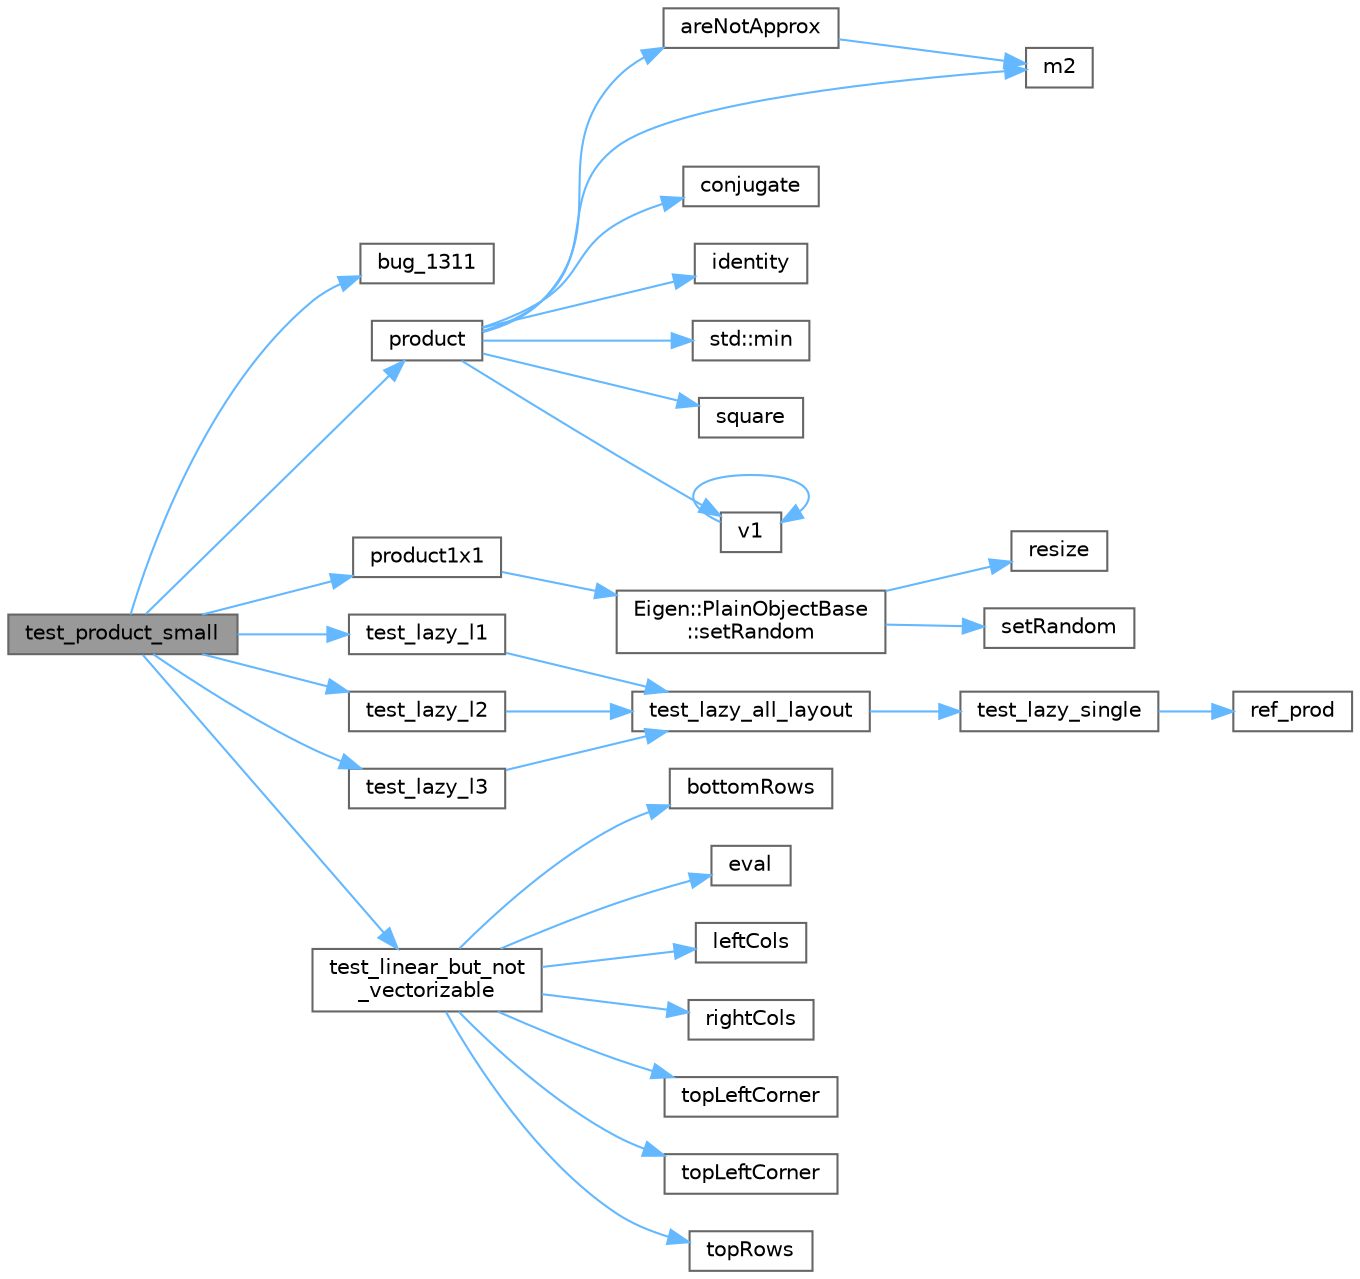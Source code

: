 digraph "test_product_small"
{
 // LATEX_PDF_SIZE
  bgcolor="transparent";
  edge [fontname=Helvetica,fontsize=10,labelfontname=Helvetica,labelfontsize=10];
  node [fontname=Helvetica,fontsize=10,shape=box,height=0.2,width=0.4];
  rankdir="LR";
  Node1 [id="Node000001",label="test_product_small",height=0.2,width=0.4,color="gray40", fillcolor="grey60", style="filled", fontcolor="black",tooltip=" "];
  Node1 -> Node2 [id="edge1_Node000001_Node000002",color="steelblue1",style="solid",tooltip=" "];
  Node2 [id="Node000002",label="bug_1311",height=0.2,width=0.4,color="grey40", fillcolor="white", style="filled",URL="$product__small_8cpp.html#a7a14c2aadef4f26948d75af5832fe944",tooltip=" "];
  Node1 -> Node3 [id="edge2_Node000001_Node000003",color="steelblue1",style="solid",tooltip=" "];
  Node3 [id="Node000003",label="product",height=0.2,width=0.4,color="grey40", fillcolor="white", style="filled",URL="$test_2_product_8h.html#a9ea93a3bb5ed3a3517d5db341bae0238",tooltip=" "];
  Node3 -> Node4 [id="edge3_Node000003_Node000004",color="steelblue1",style="solid",tooltip=" "];
  Node4 [id="Node000004",label="areNotApprox",height=0.2,width=0.4,color="grey40", fillcolor="white", style="filled",URL="$test_2_product_8h.html#a7c4353129827919cf2baa4639f0145c4",tooltip=" "];
  Node4 -> Node5 [id="edge4_Node000004_Node000005",color="steelblue1",style="solid",tooltip=" "];
  Node5 [id="Node000005",label="m2",height=0.2,width=0.4,color="grey40", fillcolor="white", style="filled",URL="$_tutorial___map__using_8cpp.html#ab3a01b595d22393ace0d30d5fa299f76",tooltip=" "];
  Node3 -> Node6 [id="edge5_Node000003_Node000006",color="steelblue1",style="solid",tooltip=" "];
  Node6 [id="Node000006",label="conjugate",height=0.2,width=0.4,color="grey40", fillcolor="white", style="filled",URL="$_common_cwise_unary_ops_8h.html#acea5b38fcb99c3e0b91a43bfcca923ce",tooltip=" "];
  Node3 -> Node7 [id="edge6_Node000003_Node000007",color="steelblue1",style="solid",tooltip=" "];
  Node7 [id="Node000007",label="identity",height=0.2,width=0.4,color="grey40", fillcolor="white", style="filled",URL="$bench_hash_8c.html#a0aa0e76fd996840c0b91e4fe3f3acb86",tooltip=" "];
  Node3 -> Node5 [id="edge7_Node000003_Node000005",color="steelblue1",style="solid",tooltip=" "];
  Node3 -> Node8 [id="edge8_Node000003_Node000008",color="steelblue1",style="solid",tooltip=" "];
  Node8 [id="Node000008",label="std::min",height=0.2,width=0.4,color="grey40", fillcolor="white", style="filled",URL="$namespacestd.html#ac7b9885417769949d76890454b6d072e",tooltip=" "];
  Node3 -> Node9 [id="edge9_Node000003_Node000009",color="steelblue1",style="solid",tooltip=" "];
  Node9 [id="Node000009",label="square",height=0.2,width=0.4,color="grey40", fillcolor="white", style="filled",URL="$_array_cwise_unary_ops_8h.html#aa1e484838873e960b8c8ba7e066ba837",tooltip=" "];
  Node3 -> Node10 [id="edge10_Node000003_Node000010",color="steelblue1",style="solid",tooltip=" "];
  Node10 [id="Node000010",label="v1",height=0.2,width=0.4,color="grey40", fillcolor="white", style="filled",URL="$_tutorial___reshape_mat2_vec_8cpp.html#a10bd710692c91bc238f2e1da77730678",tooltip=" "];
  Node10 -> Node10 [id="edge11_Node000010_Node000010",color="steelblue1",style="solid",tooltip=" "];
  Node1 -> Node11 [id="edge12_Node000001_Node000011",color="steelblue1",style="solid",tooltip=" "];
  Node11 [id="Node000011",label="product1x1",height=0.2,width=0.4,color="grey40", fillcolor="white", style="filled",URL="$product__small_8cpp.html#ab74f70f4a8caeeaad20cd528768b32a8",tooltip=" "];
  Node11 -> Node12 [id="edge13_Node000011_Node000012",color="steelblue1",style="solid",tooltip=" "];
  Node12 [id="Node000012",label="Eigen::PlainObjectBase\l::setRandom",height=0.2,width=0.4,color="grey40", fillcolor="white", style="filled",URL="$class_eigen_1_1_plain_object_base.html#af0e576a0e1aefc9ee346de44cc352ba3",tooltip=" "];
  Node12 -> Node13 [id="edge14_Node000012_Node000013",color="steelblue1",style="solid",tooltip=" "];
  Node13 [id="Node000013",label="resize",height=0.2,width=0.4,color="grey40", fillcolor="white", style="filled",URL="$_matrix__resize__int_8cpp.html#a768dd1b4259f262bcd4cab5e61afcea1",tooltip=" "];
  Node12 -> Node14 [id="edge15_Node000012_Node000014",color="steelblue1",style="solid",tooltip=" "];
  Node14 [id="Node000014",label="setRandom",height=0.2,width=0.4,color="grey40", fillcolor="white", style="filled",URL="$_householder_q_r__householder_q_8cpp.html#a7bddadaf72fd7356fb04dd15cf547bc2",tooltip=" "];
  Node1 -> Node15 [id="edge16_Node000001_Node000015",color="steelblue1",style="solid",tooltip=" "];
  Node15 [id="Node000015",label="test_lazy_l1",height=0.2,width=0.4,color="grey40", fillcolor="white", style="filled",URL="$product__small_8cpp.html#a7c4f2bd128689825a03d8872db855025",tooltip=" "];
  Node15 -> Node16 [id="edge17_Node000015_Node000016",color="steelblue1",style="solid",tooltip=" "];
  Node16 [id="Node000016",label="test_lazy_all_layout",height=0.2,width=0.4,color="grey40", fillcolor="white", style="filled",URL="$product__small_8cpp.html#a55bc37e7102be4667ec58c0b6be445c6",tooltip=" "];
  Node16 -> Node17 [id="edge18_Node000016_Node000017",color="steelblue1",style="solid",tooltip=" "];
  Node17 [id="Node000017",label="test_lazy_single",height=0.2,width=0.4,color="grey40", fillcolor="white", style="filled",URL="$product__small_8cpp.html#ad39606f7f811001d965061043b2893b7",tooltip=" "];
  Node17 -> Node18 [id="edge19_Node000017_Node000018",color="steelblue1",style="solid",tooltip=" "];
  Node18 [id="Node000018",label="ref_prod",height=0.2,width=0.4,color="grey40", fillcolor="white", style="filled",URL="$product__small_8cpp.html#a0e29bedbed56ca29f02c66d3c6eac58d",tooltip=" "];
  Node1 -> Node19 [id="edge20_Node000001_Node000019",color="steelblue1",style="solid",tooltip=" "];
  Node19 [id="Node000019",label="test_lazy_l2",height=0.2,width=0.4,color="grey40", fillcolor="white", style="filled",URL="$product__small_8cpp.html#af8fdf070ca37b9b2cf6efe12ad028d71",tooltip=" "];
  Node19 -> Node16 [id="edge21_Node000019_Node000016",color="steelblue1",style="solid",tooltip=" "];
  Node1 -> Node20 [id="edge22_Node000001_Node000020",color="steelblue1",style="solid",tooltip=" "];
  Node20 [id="Node000020",label="test_lazy_l3",height=0.2,width=0.4,color="grey40", fillcolor="white", style="filled",URL="$product__small_8cpp.html#a313a91b000a866cfcb6a5d67f1d064b8",tooltip=" "];
  Node20 -> Node16 [id="edge23_Node000020_Node000016",color="steelblue1",style="solid",tooltip=" "];
  Node1 -> Node21 [id="edge24_Node000001_Node000021",color="steelblue1",style="solid",tooltip=" "];
  Node21 [id="Node000021",label="test_linear_but_not\l_vectorizable",height=0.2,width=0.4,color="grey40", fillcolor="white", style="filled",URL="$product__small_8cpp.html#a48976e7a0a4f92d71f122ac3b1ced162",tooltip=" "];
  Node21 -> Node22 [id="edge25_Node000021_Node000022",color="steelblue1",style="solid",tooltip=" "];
  Node22 [id="Node000022",label="bottomRows",height=0.2,width=0.4,color="grey40", fillcolor="white", style="filled",URL="$_block_methods_8h.html#ad2b68f08a5a1b8004b00baa4244c22c2",tooltip="This is the const version of bottomRows(Index)."];
  Node21 -> Node23 [id="edge26_Node000021_Node000023",color="steelblue1",style="solid",tooltip=" "];
  Node23 [id="Node000023",label="eval",height=0.2,width=0.4,color="grey40", fillcolor="white", style="filled",URL="$sparse__permutations_8cpp.html#abf03ad46cd5db5b4eabad69a86a13a6c",tooltip=" "];
  Node21 -> Node24 [id="edge27_Node000021_Node000024",color="steelblue1",style="solid",tooltip=" "];
  Node24 [id="Node000024",label="leftCols",height=0.2,width=0.4,color="grey40", fillcolor="white", style="filled",URL="$_block_methods_8h.html#a7de059ca182a0ea76a1372c1d61aeeee",tooltip="This is the const version of leftCols(Index)."];
  Node21 -> Node25 [id="edge28_Node000021_Node000025",color="steelblue1",style="solid",tooltip=" "];
  Node25 [id="Node000025",label="rightCols",height=0.2,width=0.4,color="grey40", fillcolor="white", style="filled",URL="$_block_methods_8h.html#a06249b209ddd80ae8cbadd16dfdc660c",tooltip="This is the const version of rightCols(Index)."];
  Node21 -> Node26 [id="edge29_Node000021_Node000026",color="steelblue1",style="solid",tooltip=" "];
  Node26 [id="Node000026",label="topLeftCorner",height=0.2,width=0.4,color="grey40", fillcolor="white", style="filled",URL="$_block_methods_8h.html#a9b9274a486bb17344666beca7561f013",tooltip=" "];
  Node21 -> Node27 [id="edge30_Node000021_Node000027",color="steelblue1",style="solid",tooltip=" "];
  Node27 [id="Node000027",label="topLeftCorner",height=0.2,width=0.4,color="grey40", fillcolor="white", style="filled",URL="$class___block_8cpp.html#a266ec1d15da50e5a10b7cb90d5194843",tooltip=" "];
  Node21 -> Node28 [id="edge31_Node000021_Node000028",color="steelblue1",style="solid",tooltip=" "];
  Node28 [id="Node000028",label="topRows",height=0.2,width=0.4,color="grey40", fillcolor="white", style="filled",URL="$_block_methods_8h.html#af9cde899d5b63f65a3f125f76bc1295b",tooltip="This is the const version of topRows(Index)."];
}
